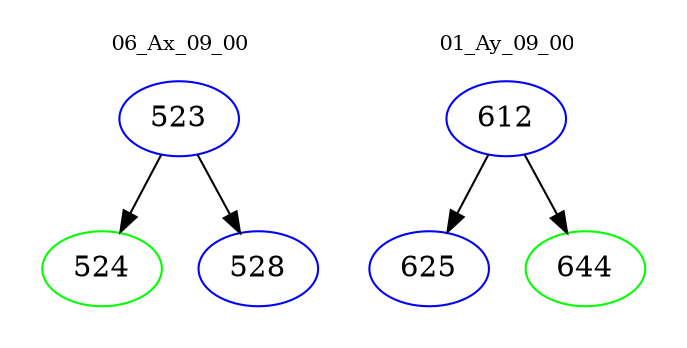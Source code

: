 digraph{
subgraph cluster_0 {
color = white
label = "06_Ax_09_00";
fontsize=10;
T0_523 [label="523", color="blue"]
T0_523 -> T0_524 [color="black"]
T0_524 [label="524", color="green"]
T0_523 -> T0_528 [color="black"]
T0_528 [label="528", color="blue"]
}
subgraph cluster_1 {
color = white
label = "01_Ay_09_00";
fontsize=10;
T1_612 [label="612", color="blue"]
T1_612 -> T1_625 [color="black"]
T1_625 [label="625", color="blue"]
T1_612 -> T1_644 [color="black"]
T1_644 [label="644", color="green"]
}
}
